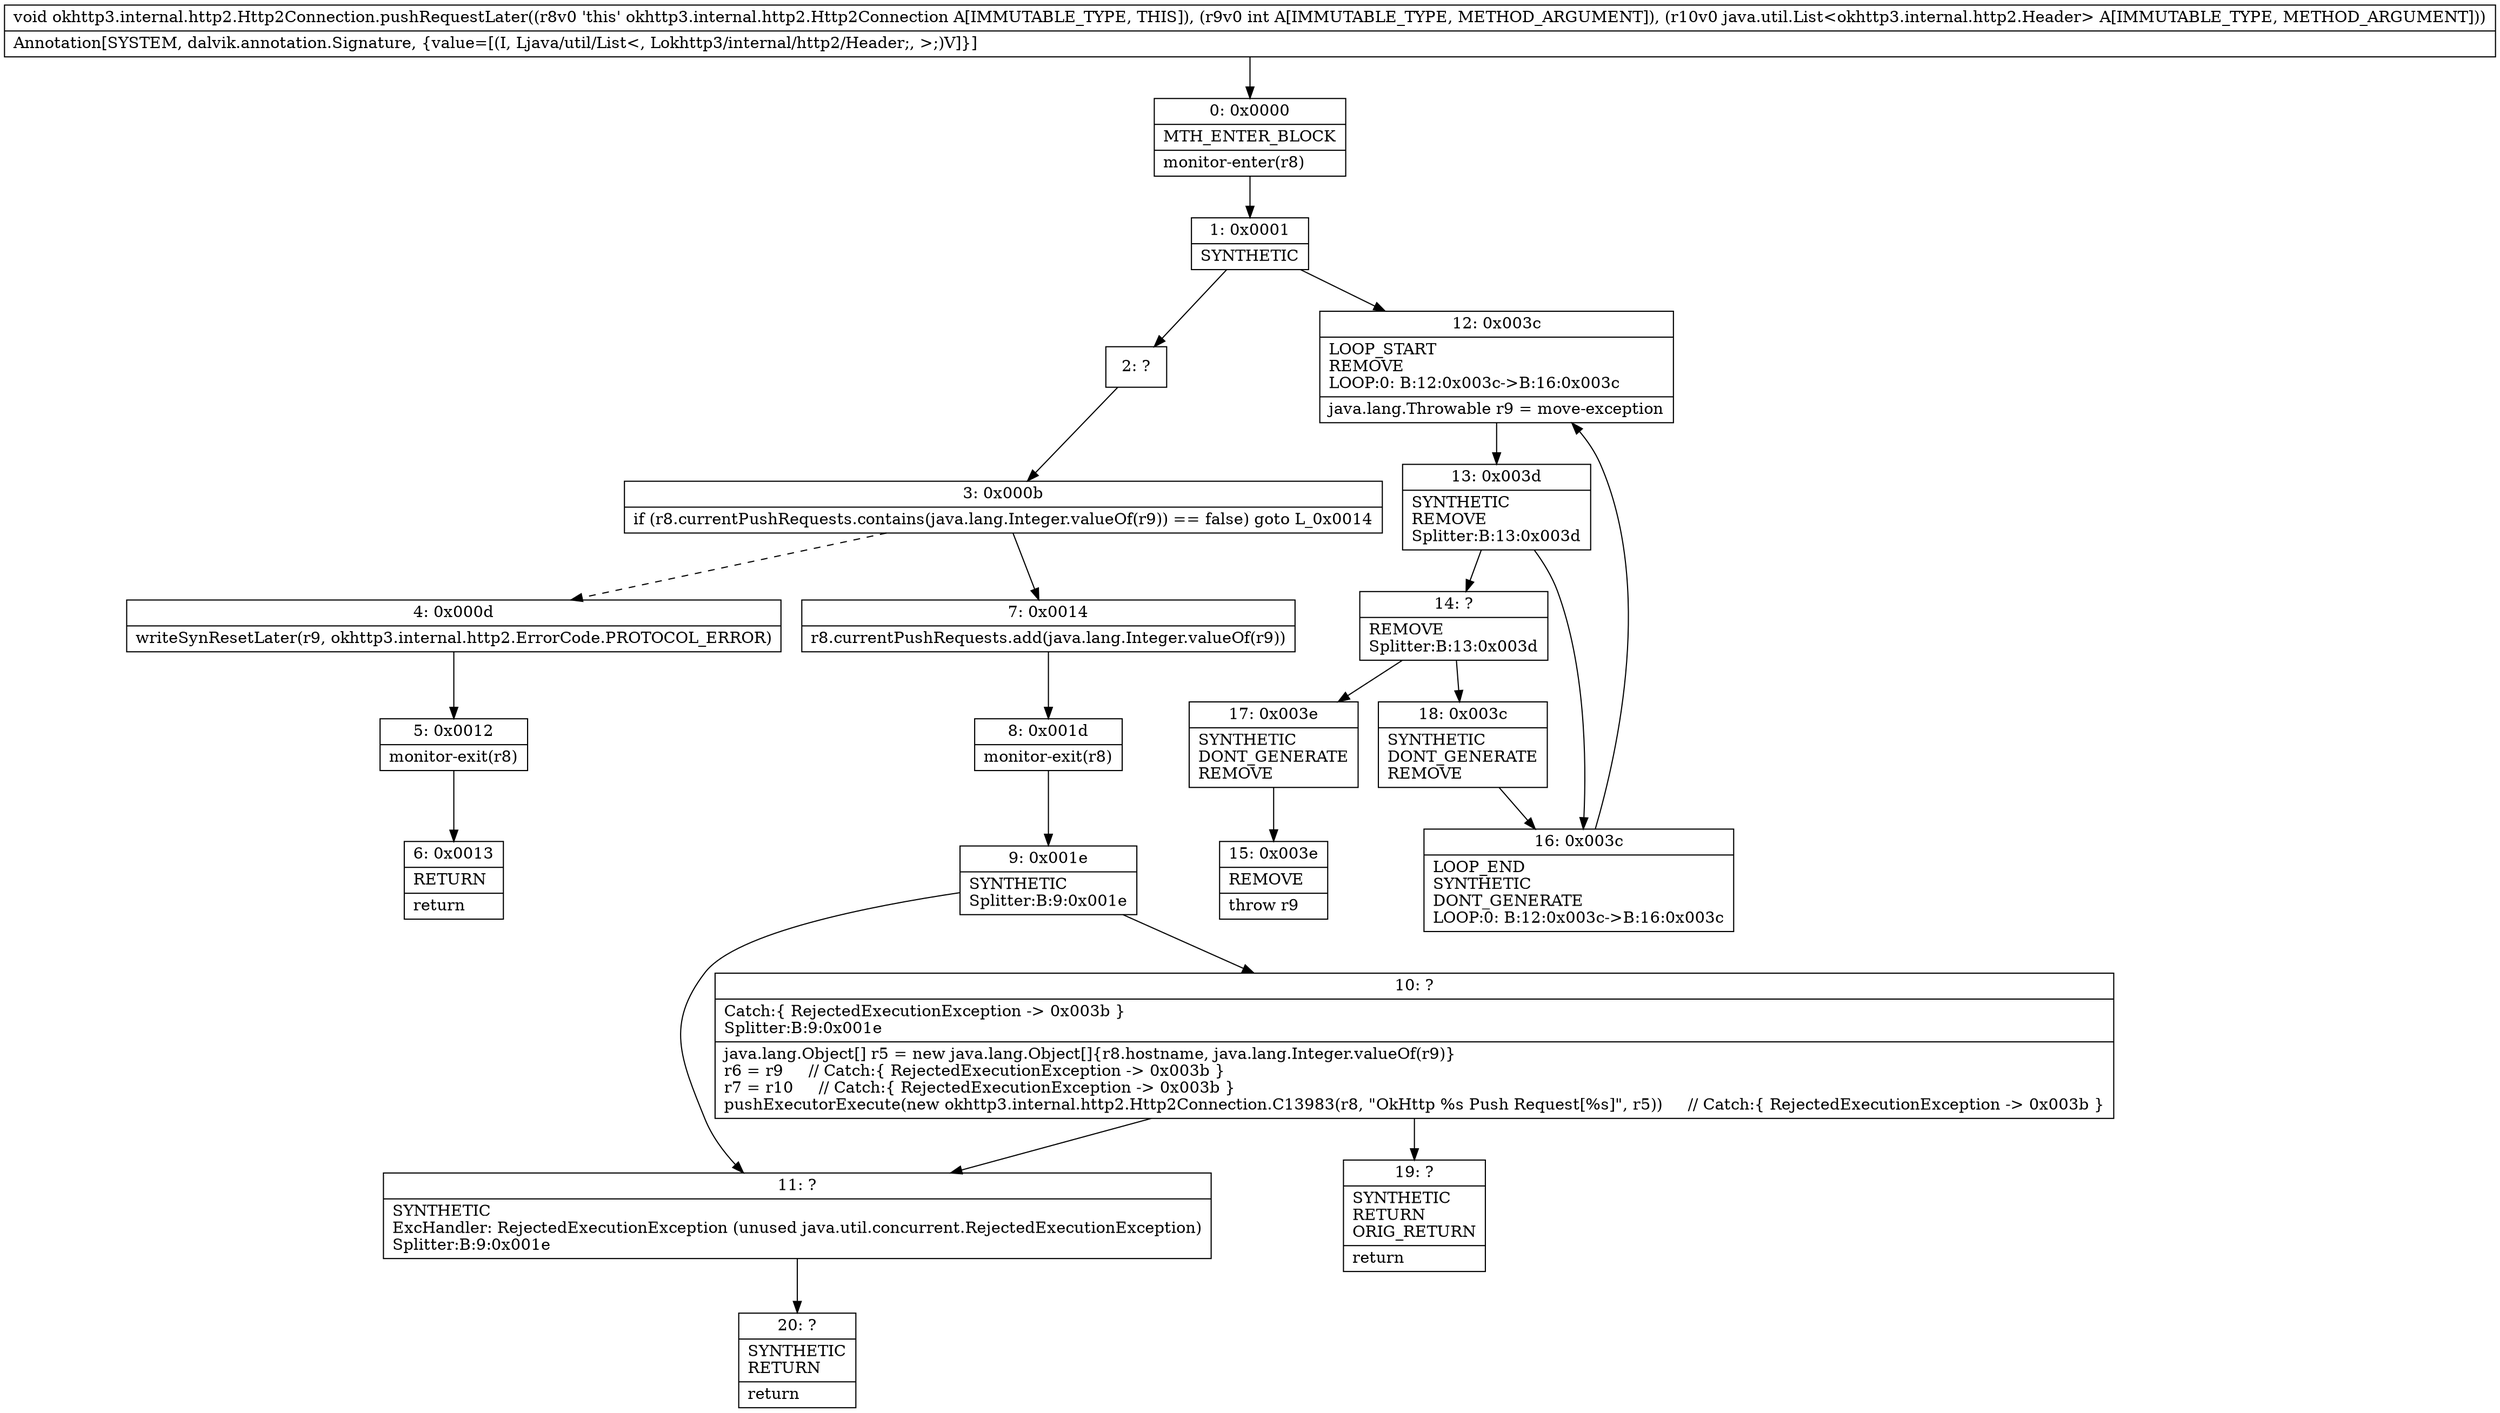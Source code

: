 digraph "CFG forokhttp3.internal.http2.Http2Connection.pushRequestLater(ILjava\/util\/List;)V" {
Node_0 [shape=record,label="{0\:\ 0x0000|MTH_ENTER_BLOCK\l|monitor\-enter(r8)\l}"];
Node_1 [shape=record,label="{1\:\ 0x0001|SYNTHETIC\l}"];
Node_2 [shape=record,label="{2\:\ ?}"];
Node_3 [shape=record,label="{3\:\ 0x000b|if (r8.currentPushRequests.contains(java.lang.Integer.valueOf(r9)) == false) goto L_0x0014\l}"];
Node_4 [shape=record,label="{4\:\ 0x000d|writeSynResetLater(r9, okhttp3.internal.http2.ErrorCode.PROTOCOL_ERROR)\l}"];
Node_5 [shape=record,label="{5\:\ 0x0012|monitor\-exit(r8)\l}"];
Node_6 [shape=record,label="{6\:\ 0x0013|RETURN\l|return\l}"];
Node_7 [shape=record,label="{7\:\ 0x0014|r8.currentPushRequests.add(java.lang.Integer.valueOf(r9))\l}"];
Node_8 [shape=record,label="{8\:\ 0x001d|monitor\-exit(r8)\l}"];
Node_9 [shape=record,label="{9\:\ 0x001e|SYNTHETIC\lSplitter:B:9:0x001e\l}"];
Node_10 [shape=record,label="{10\:\ ?|Catch:\{ RejectedExecutionException \-\> 0x003b \}\lSplitter:B:9:0x001e\l|java.lang.Object[] r5 = new java.lang.Object[]\{r8.hostname, java.lang.Integer.valueOf(r9)\}\lr6 = r9     \/\/ Catch:\{ RejectedExecutionException \-\> 0x003b \}\lr7 = r10     \/\/ Catch:\{ RejectedExecutionException \-\> 0x003b \}\lpushExecutorExecute(new okhttp3.internal.http2.Http2Connection.C13983(r8, \"OkHttp %s Push Request[%s]\", r5))     \/\/ Catch:\{ RejectedExecutionException \-\> 0x003b \}\l}"];
Node_11 [shape=record,label="{11\:\ ?|SYNTHETIC\lExcHandler: RejectedExecutionException (unused java.util.concurrent.RejectedExecutionException)\lSplitter:B:9:0x001e\l}"];
Node_12 [shape=record,label="{12\:\ 0x003c|LOOP_START\lREMOVE\lLOOP:0: B:12:0x003c\-\>B:16:0x003c\l|java.lang.Throwable r9 = move\-exception\l}"];
Node_13 [shape=record,label="{13\:\ 0x003d|SYNTHETIC\lREMOVE\lSplitter:B:13:0x003d\l}"];
Node_14 [shape=record,label="{14\:\ ?|REMOVE\lSplitter:B:13:0x003d\l}"];
Node_15 [shape=record,label="{15\:\ 0x003e|REMOVE\l|throw r9\l}"];
Node_16 [shape=record,label="{16\:\ 0x003c|LOOP_END\lSYNTHETIC\lDONT_GENERATE\lLOOP:0: B:12:0x003c\-\>B:16:0x003c\l}"];
Node_17 [shape=record,label="{17\:\ 0x003e|SYNTHETIC\lDONT_GENERATE\lREMOVE\l}"];
Node_18 [shape=record,label="{18\:\ 0x003c|SYNTHETIC\lDONT_GENERATE\lREMOVE\l}"];
Node_19 [shape=record,label="{19\:\ ?|SYNTHETIC\lRETURN\lORIG_RETURN\l|return\l}"];
Node_20 [shape=record,label="{20\:\ ?|SYNTHETIC\lRETURN\l|return\l}"];
MethodNode[shape=record,label="{void okhttp3.internal.http2.Http2Connection.pushRequestLater((r8v0 'this' okhttp3.internal.http2.Http2Connection A[IMMUTABLE_TYPE, THIS]), (r9v0 int A[IMMUTABLE_TYPE, METHOD_ARGUMENT]), (r10v0 java.util.List\<okhttp3.internal.http2.Header\> A[IMMUTABLE_TYPE, METHOD_ARGUMENT]))  | Annotation[SYSTEM, dalvik.annotation.Signature, \{value=[(I, Ljava\/util\/List\<, Lokhttp3\/internal\/http2\/Header;, \>;)V]\}]\l}"];
MethodNode -> Node_0;
Node_0 -> Node_1;
Node_1 -> Node_2;
Node_1 -> Node_12;
Node_2 -> Node_3;
Node_3 -> Node_4[style=dashed];
Node_3 -> Node_7;
Node_4 -> Node_5;
Node_5 -> Node_6;
Node_7 -> Node_8;
Node_8 -> Node_9;
Node_9 -> Node_10;
Node_9 -> Node_11;
Node_10 -> Node_11;
Node_10 -> Node_19;
Node_11 -> Node_20;
Node_12 -> Node_13;
Node_13 -> Node_14;
Node_13 -> Node_16;
Node_14 -> Node_17;
Node_14 -> Node_18;
Node_16 -> Node_12;
Node_17 -> Node_15;
Node_18 -> Node_16;
}


